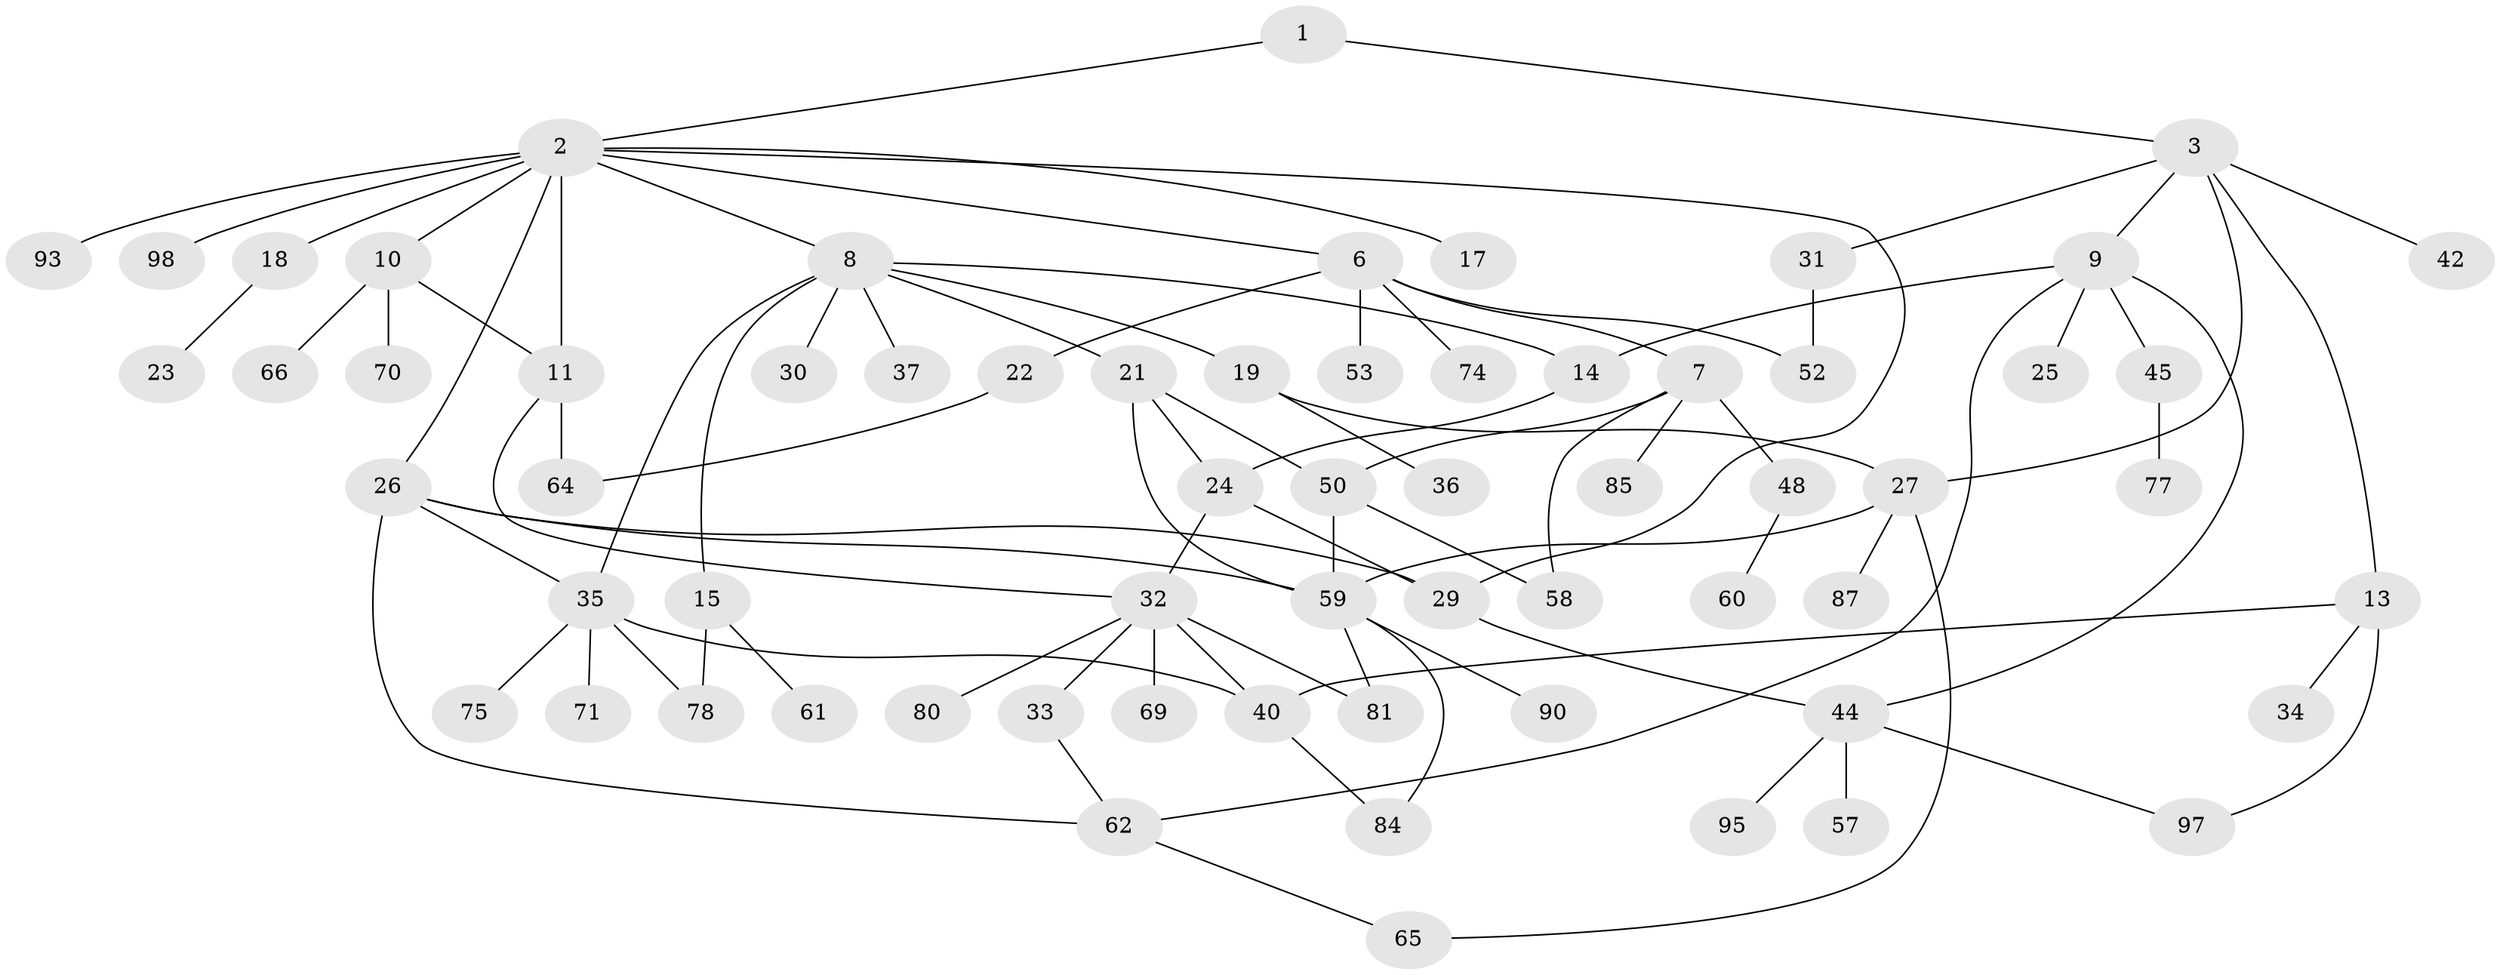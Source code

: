 // original degree distribution, {2: 0.28, 5: 0.06, 8: 0.02, 3: 0.17, 4: 0.11, 1: 0.33, 7: 0.02, 6: 0.01}
// Generated by graph-tools (version 1.1) at 2025/11/02/21/25 10:11:06]
// undirected, 65 vertices, 89 edges
graph export_dot {
graph [start="1"]
  node [color=gray90,style=filled];
  1;
  2 [super="+4"];
  3 [super="+5"];
  6 [super="+16"];
  7 [super="+55"];
  8 [super="+20"];
  9 [super="+12"];
  10 [super="+54"];
  11;
  13 [super="+72"];
  14;
  15;
  17;
  18 [super="+56"];
  19;
  21 [super="+49"];
  22 [super="+46"];
  23;
  24 [super="+43"];
  25;
  26 [super="+51"];
  27 [super="+28"];
  29 [super="+99"];
  30 [super="+96"];
  31;
  32 [super="+68"];
  33 [super="+38"];
  34 [super="+73"];
  35 [super="+39"];
  36;
  37 [super="+91"];
  40 [super="+41"];
  42 [super="+100"];
  44 [super="+79"];
  45 [super="+47"];
  48;
  50 [super="+76"];
  52 [super="+94"];
  53 [super="+88"];
  57;
  58;
  59 [super="+67"];
  60;
  61 [super="+82"];
  62 [super="+63"];
  64 [super="+92"];
  65 [super="+89"];
  66;
  69;
  70;
  71;
  74;
  75 [super="+83"];
  77;
  78;
  80;
  81;
  84 [super="+86"];
  85;
  87;
  90;
  93;
  95;
  97;
  98;
  1 -- 2;
  1 -- 3;
  2 -- 11;
  2 -- 17;
  2 -- 26;
  2 -- 98;
  2 -- 6;
  2 -- 8;
  2 -- 10;
  2 -- 18;
  2 -- 29;
  2 -- 93;
  3 -- 9;
  3 -- 13;
  3 -- 27;
  3 -- 42;
  3 -- 31;
  6 -- 7;
  6 -- 22;
  6 -- 74;
  6 -- 53;
  6 -- 52;
  7 -- 48;
  7 -- 85;
  7 -- 50;
  7 -- 58;
  8 -- 15;
  8 -- 19;
  8 -- 21;
  8 -- 30;
  8 -- 37;
  8 -- 14;
  8 -- 35;
  9 -- 25;
  9 -- 44;
  9 -- 45;
  9 -- 14;
  9 -- 62;
  10 -- 11;
  10 -- 66;
  10 -- 70;
  11 -- 32;
  11 -- 64;
  13 -- 34;
  13 -- 97;
  13 -- 40;
  14 -- 24;
  15 -- 61;
  15 -- 78;
  18 -- 23;
  19 -- 36;
  19 -- 27;
  21 -- 24;
  21 -- 50;
  21 -- 59;
  22 -- 64;
  24 -- 32;
  24 -- 29;
  26 -- 62;
  26 -- 59;
  26 -- 35;
  26 -- 29;
  27 -- 65;
  27 -- 87;
  27 -- 59;
  29 -- 44;
  31 -- 52;
  32 -- 33;
  32 -- 40;
  32 -- 69;
  32 -- 80;
  32 -- 81;
  33 -- 62;
  35 -- 71;
  35 -- 75;
  35 -- 78;
  35 -- 40;
  40 -- 84;
  44 -- 57;
  44 -- 95;
  44 -- 97;
  45 -- 77 [weight=2];
  48 -- 60;
  50 -- 59;
  50 -- 58;
  59 -- 81;
  59 -- 84;
  59 -- 90;
  62 -- 65;
}
